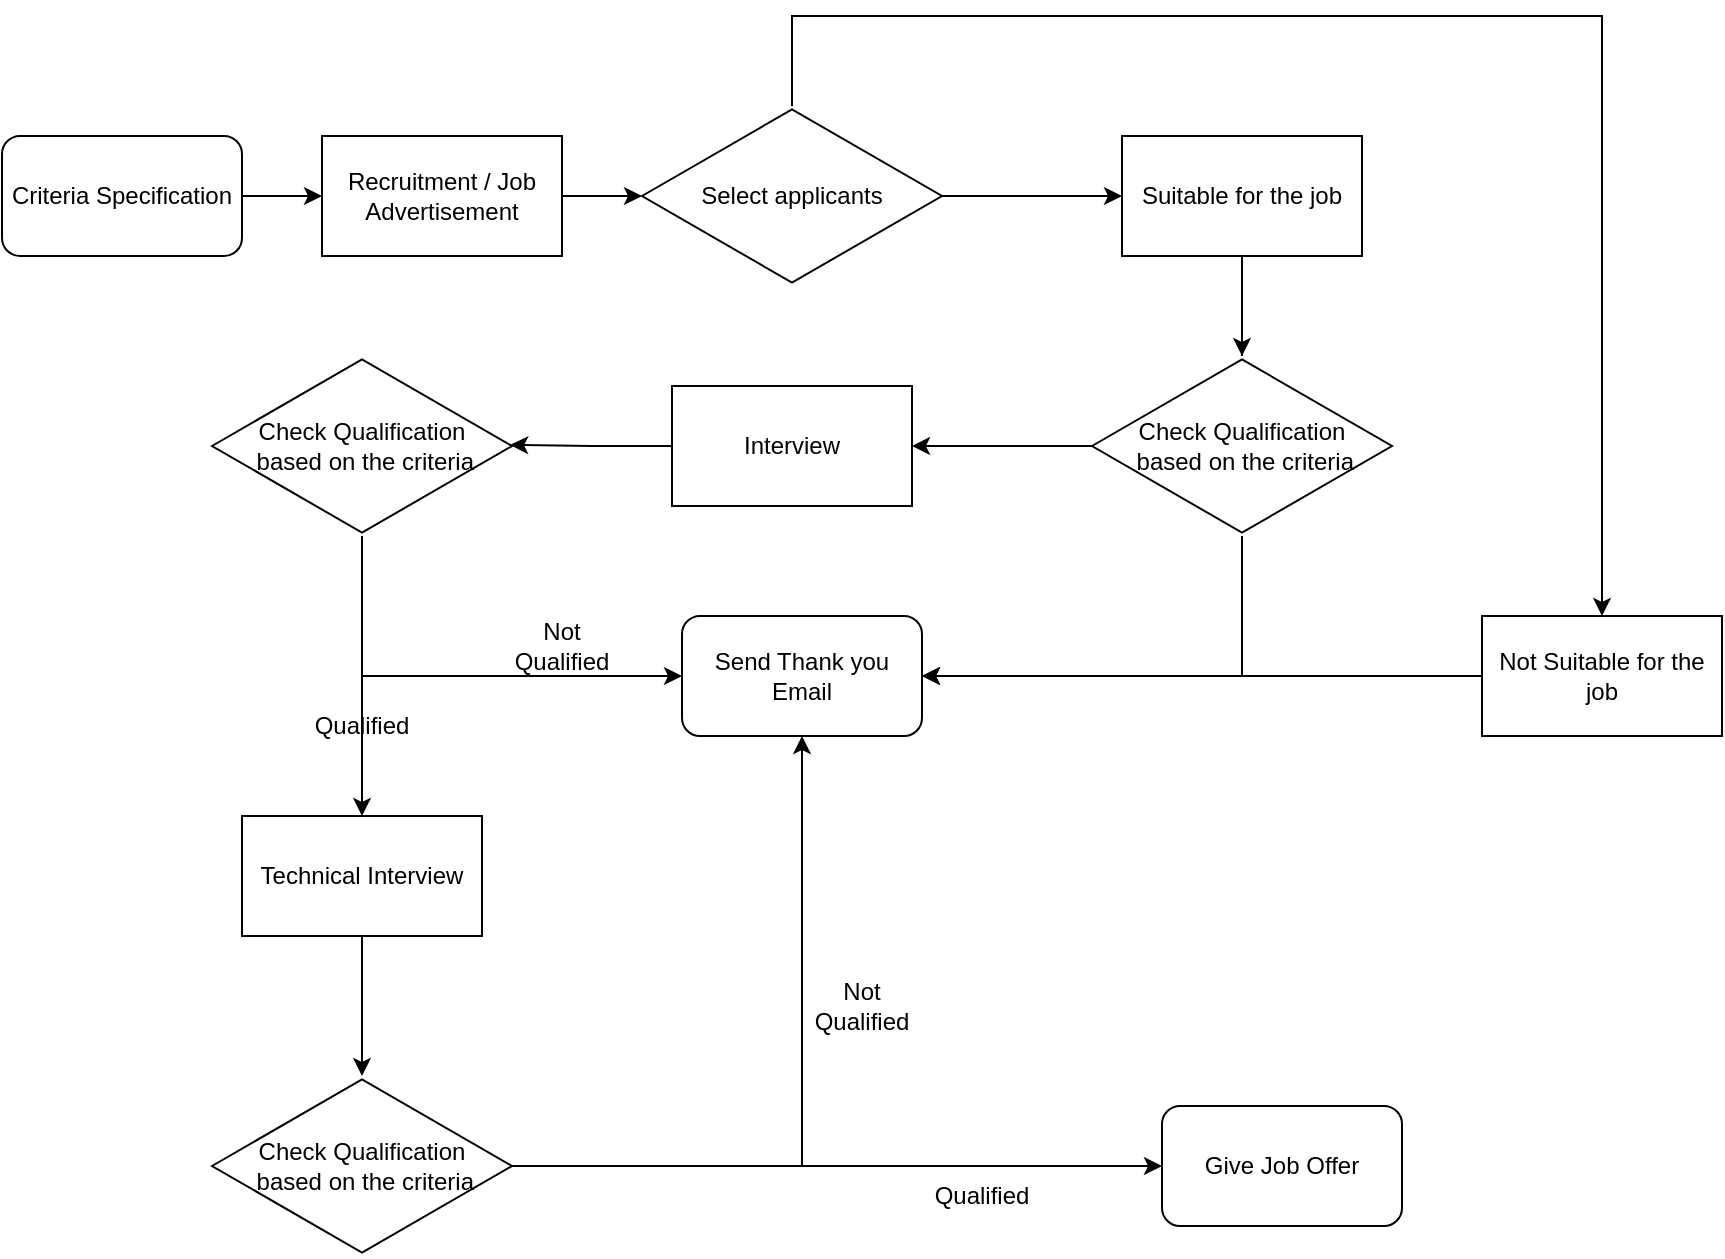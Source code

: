 <mxfile version="18.1.2" type="github">
  <diagram id="KHhg7IiPmLpWUpVYHb9x" name="Page-1">
    <mxGraphModel dx="1673" dy="893" grid="1" gridSize="10" guides="1" tooltips="1" connect="1" arrows="1" fold="1" page="1" pageScale="1" pageWidth="400" pageHeight="200" math="0" shadow="0">
      <root>
        <mxCell id="0" />
        <mxCell id="1" parent="0" />
        <mxCell id="QVqDBM_UYHWOgr-D1qs_-22" style="edgeStyle=orthogonalEdgeStyle;rounded=0;orthogonalLoop=1;jettySize=auto;html=1;exitX=1;exitY=0.5;exitDx=0;exitDy=0;entryX=0;entryY=0.5;entryDx=0;entryDy=0;" edge="1" parent="1" source="QVqDBM_UYHWOgr-D1qs_-1" target="QVqDBM_UYHWOgr-D1qs_-6">
          <mxGeometry relative="1" as="geometry" />
        </mxCell>
        <mxCell id="QVqDBM_UYHWOgr-D1qs_-1" value="Criteria Specification" style="rounded=1;whiteSpace=wrap;html=1;" vertex="1" parent="1">
          <mxGeometry x="40" y="70" width="120" height="60" as="geometry" />
        </mxCell>
        <mxCell id="QVqDBM_UYHWOgr-D1qs_-24" style="edgeStyle=orthogonalEdgeStyle;rounded=0;orthogonalLoop=1;jettySize=auto;html=1;entryX=0;entryY=0.5;entryDx=0;entryDy=0;entryPerimeter=0;" edge="1" parent="1" source="QVqDBM_UYHWOgr-D1qs_-6" target="QVqDBM_UYHWOgr-D1qs_-9">
          <mxGeometry relative="1" as="geometry" />
        </mxCell>
        <mxCell id="QVqDBM_UYHWOgr-D1qs_-6" value="Recruitment / Job Advertisement" style="rounded=0;whiteSpace=wrap;html=1;" vertex="1" parent="1">
          <mxGeometry x="200" y="70" width="120" height="60" as="geometry" />
        </mxCell>
        <mxCell id="QVqDBM_UYHWOgr-D1qs_-25" style="edgeStyle=orthogonalEdgeStyle;rounded=0;orthogonalLoop=1;jettySize=auto;html=1;entryX=0;entryY=0.5;entryDx=0;entryDy=0;" edge="1" parent="1" source="QVqDBM_UYHWOgr-D1qs_-9" target="QVqDBM_UYHWOgr-D1qs_-10">
          <mxGeometry relative="1" as="geometry" />
        </mxCell>
        <mxCell id="QVqDBM_UYHWOgr-D1qs_-48" style="edgeStyle=orthogonalEdgeStyle;rounded=0;orthogonalLoop=1;jettySize=auto;html=1;entryX=0.5;entryY=0;entryDx=0;entryDy=0;" edge="1" parent="1" source="QVqDBM_UYHWOgr-D1qs_-9" target="QVqDBM_UYHWOgr-D1qs_-12">
          <mxGeometry relative="1" as="geometry">
            <Array as="points">
              <mxPoint x="435" y="10" />
              <mxPoint x="840" y="10" />
            </Array>
          </mxGeometry>
        </mxCell>
        <mxCell id="QVqDBM_UYHWOgr-D1qs_-9" value="Select applicants" style="html=1;whiteSpace=wrap;aspect=fixed;shape=isoRectangle;" vertex="1" parent="1">
          <mxGeometry x="360" y="55" width="150" height="90" as="geometry" />
        </mxCell>
        <mxCell id="QVqDBM_UYHWOgr-D1qs_-28" style="edgeStyle=orthogonalEdgeStyle;rounded=0;orthogonalLoop=1;jettySize=auto;html=1;" edge="1" parent="1" source="QVqDBM_UYHWOgr-D1qs_-10" target="QVqDBM_UYHWOgr-D1qs_-11">
          <mxGeometry relative="1" as="geometry" />
        </mxCell>
        <mxCell id="QVqDBM_UYHWOgr-D1qs_-10" value="Suitable for the job" style="rounded=0;whiteSpace=wrap;html=1;" vertex="1" parent="1">
          <mxGeometry x="600" y="70" width="120" height="60" as="geometry" />
        </mxCell>
        <mxCell id="QVqDBM_UYHWOgr-D1qs_-29" style="edgeStyle=orthogonalEdgeStyle;rounded=0;orthogonalLoop=1;jettySize=auto;html=1;entryX=1;entryY=0.5;entryDx=0;entryDy=0;" edge="1" parent="1" source="QVqDBM_UYHWOgr-D1qs_-11" target="QVqDBM_UYHWOgr-D1qs_-13">
          <mxGeometry relative="1" as="geometry" />
        </mxCell>
        <mxCell id="QVqDBM_UYHWOgr-D1qs_-39" style="edgeStyle=orthogonalEdgeStyle;rounded=0;orthogonalLoop=1;jettySize=auto;html=1;entryX=1;entryY=0.5;entryDx=0;entryDy=0;" edge="1" parent="1" source="QVqDBM_UYHWOgr-D1qs_-11" target="QVqDBM_UYHWOgr-D1qs_-20">
          <mxGeometry relative="1" as="geometry">
            <Array as="points">
              <mxPoint x="660" y="340" />
            </Array>
          </mxGeometry>
        </mxCell>
        <mxCell id="QVqDBM_UYHWOgr-D1qs_-46" style="edgeStyle=orthogonalEdgeStyle;rounded=0;orthogonalLoop=1;jettySize=auto;html=1;entryX=1;entryY=0.5;entryDx=0;entryDy=0;" edge="1" parent="1" source="QVqDBM_UYHWOgr-D1qs_-12" target="QVqDBM_UYHWOgr-D1qs_-20">
          <mxGeometry relative="1" as="geometry" />
        </mxCell>
        <mxCell id="QVqDBM_UYHWOgr-D1qs_-12" value="Not Suitable for the job" style="rounded=0;whiteSpace=wrap;html=1;" vertex="1" parent="1">
          <mxGeometry x="780" y="310" width="120" height="60" as="geometry" />
        </mxCell>
        <mxCell id="QVqDBM_UYHWOgr-D1qs_-30" style="edgeStyle=orthogonalEdgeStyle;rounded=0;orthogonalLoop=1;jettySize=auto;html=1;entryX=0.994;entryY=0.494;entryDx=0;entryDy=0;entryPerimeter=0;" edge="1" parent="1" source="QVqDBM_UYHWOgr-D1qs_-13" target="QVqDBM_UYHWOgr-D1qs_-15">
          <mxGeometry relative="1" as="geometry" />
        </mxCell>
        <mxCell id="QVqDBM_UYHWOgr-D1qs_-13" value="Interview" style="rounded=0;whiteSpace=wrap;html=1;" vertex="1" parent="1">
          <mxGeometry x="375" y="195" width="120" height="60" as="geometry" />
        </mxCell>
        <mxCell id="QVqDBM_UYHWOgr-D1qs_-31" style="edgeStyle=orthogonalEdgeStyle;rounded=0;orthogonalLoop=1;jettySize=auto;html=1;entryX=0.5;entryY=0;entryDx=0;entryDy=0;" edge="1" parent="1" source="QVqDBM_UYHWOgr-D1qs_-15" target="QVqDBM_UYHWOgr-D1qs_-16">
          <mxGeometry relative="1" as="geometry" />
        </mxCell>
        <mxCell id="QVqDBM_UYHWOgr-D1qs_-40" style="edgeStyle=orthogonalEdgeStyle;rounded=0;orthogonalLoop=1;jettySize=auto;html=1;entryX=0;entryY=0.5;entryDx=0;entryDy=0;" edge="1" parent="1" source="QVqDBM_UYHWOgr-D1qs_-15" target="QVqDBM_UYHWOgr-D1qs_-20">
          <mxGeometry relative="1" as="geometry">
            <mxPoint x="360" y="340" as="targetPoint" />
            <Array as="points">
              <mxPoint x="220" y="340" />
            </Array>
          </mxGeometry>
        </mxCell>
        <mxCell id="QVqDBM_UYHWOgr-D1qs_-15" value="&lt;div&gt;Check Qualification&lt;/div&gt;&lt;div&gt;&amp;nbsp;based on the criteria&lt;/div&gt;" style="html=1;whiteSpace=wrap;aspect=fixed;shape=isoRectangle;" vertex="1" parent="1">
          <mxGeometry x="145" y="180" width="150" height="90" as="geometry" />
        </mxCell>
        <mxCell id="QVqDBM_UYHWOgr-D1qs_-32" style="edgeStyle=orthogonalEdgeStyle;rounded=0;orthogonalLoop=1;jettySize=auto;html=1;" edge="1" parent="1" source="QVqDBM_UYHWOgr-D1qs_-16" target="QVqDBM_UYHWOgr-D1qs_-17">
          <mxGeometry relative="1" as="geometry" />
        </mxCell>
        <mxCell id="QVqDBM_UYHWOgr-D1qs_-16" value="Technical Interview" style="rounded=0;whiteSpace=wrap;html=1;" vertex="1" parent="1">
          <mxGeometry x="160" y="410" width="120" height="60" as="geometry" />
        </mxCell>
        <mxCell id="QVqDBM_UYHWOgr-D1qs_-36" style="edgeStyle=orthogonalEdgeStyle;rounded=0;orthogonalLoop=1;jettySize=auto;html=1;entryX=0.5;entryY=1;entryDx=0;entryDy=0;" edge="1" parent="1" source="QVqDBM_UYHWOgr-D1qs_-17" target="QVqDBM_UYHWOgr-D1qs_-20">
          <mxGeometry relative="1" as="geometry">
            <mxPoint x="440" y="530" as="targetPoint" />
          </mxGeometry>
        </mxCell>
        <mxCell id="QVqDBM_UYHWOgr-D1qs_-44" style="edgeStyle=orthogonalEdgeStyle;rounded=0;orthogonalLoop=1;jettySize=auto;html=1;entryX=0;entryY=0.5;entryDx=0;entryDy=0;" edge="1" parent="1" source="QVqDBM_UYHWOgr-D1qs_-17" target="QVqDBM_UYHWOgr-D1qs_-21">
          <mxGeometry relative="1" as="geometry" />
        </mxCell>
        <mxCell id="QVqDBM_UYHWOgr-D1qs_-17" value="&lt;div&gt;Check Qualification&lt;/div&gt;&lt;div&gt;&amp;nbsp;based on the criteria&lt;/div&gt;" style="html=1;whiteSpace=wrap;aspect=fixed;shape=isoRectangle;" vertex="1" parent="1">
          <mxGeometry x="145" y="540" width="150" height="90" as="geometry" />
        </mxCell>
        <mxCell id="QVqDBM_UYHWOgr-D1qs_-20" value="Send Thank you Email" style="rounded=1;whiteSpace=wrap;html=1;" vertex="1" parent="1">
          <mxGeometry x="380" y="310" width="120" height="60" as="geometry" />
        </mxCell>
        <mxCell id="QVqDBM_UYHWOgr-D1qs_-21" value="Give Job Offer" style="rounded=1;whiteSpace=wrap;html=1;" vertex="1" parent="1">
          <mxGeometry x="620" y="555" width="120" height="60" as="geometry" />
        </mxCell>
        <mxCell id="QVqDBM_UYHWOgr-D1qs_-41" value="Qualified" style="text;html=1;strokeColor=none;fillColor=none;align=center;verticalAlign=middle;whiteSpace=wrap;rounded=0;" vertex="1" parent="1">
          <mxGeometry x="190" y="350" width="60" height="30" as="geometry" />
        </mxCell>
        <mxCell id="QVqDBM_UYHWOgr-D1qs_-42" value="Not Qualified" style="text;html=1;strokeColor=none;fillColor=none;align=center;verticalAlign=middle;whiteSpace=wrap;rounded=0;" vertex="1" parent="1">
          <mxGeometry x="290" y="310" width="60" height="30" as="geometry" />
        </mxCell>
        <mxCell id="QVqDBM_UYHWOgr-D1qs_-43" value="Qualified" style="text;html=1;strokeColor=none;fillColor=none;align=center;verticalAlign=middle;whiteSpace=wrap;rounded=0;" vertex="1" parent="1">
          <mxGeometry x="500" y="585" width="60" height="30" as="geometry" />
        </mxCell>
        <mxCell id="QVqDBM_UYHWOgr-D1qs_-45" value="Not Qualified" style="text;html=1;strokeColor=none;fillColor=none;align=center;verticalAlign=middle;whiteSpace=wrap;rounded=0;" vertex="1" parent="1">
          <mxGeometry x="440" y="490" width="60" height="30" as="geometry" />
        </mxCell>
        <mxCell id="QVqDBM_UYHWOgr-D1qs_-11" value="&lt;div&gt;Check Qualification&lt;/div&gt;&lt;div&gt;&amp;nbsp;based on the criteria&lt;/div&gt;" style="html=1;whiteSpace=wrap;aspect=fixed;shape=isoRectangle;" vertex="1" parent="1">
          <mxGeometry x="585" y="180" width="150" height="90" as="geometry" />
        </mxCell>
        <mxCell id="QVqDBM_UYHWOgr-D1qs_-47" value="" style="edgeStyle=orthogonalEdgeStyle;rounded=0;orthogonalLoop=1;jettySize=auto;html=1;endArrow=none;" edge="1" parent="1" source="QVqDBM_UYHWOgr-D1qs_-10" target="QVqDBM_UYHWOgr-D1qs_-11">
          <mxGeometry relative="1" as="geometry">
            <mxPoint x="660.059" y="130" as="sourcePoint" />
            <mxPoint x="769.941" y="310" as="targetPoint" />
          </mxGeometry>
        </mxCell>
      </root>
    </mxGraphModel>
  </diagram>
</mxfile>
